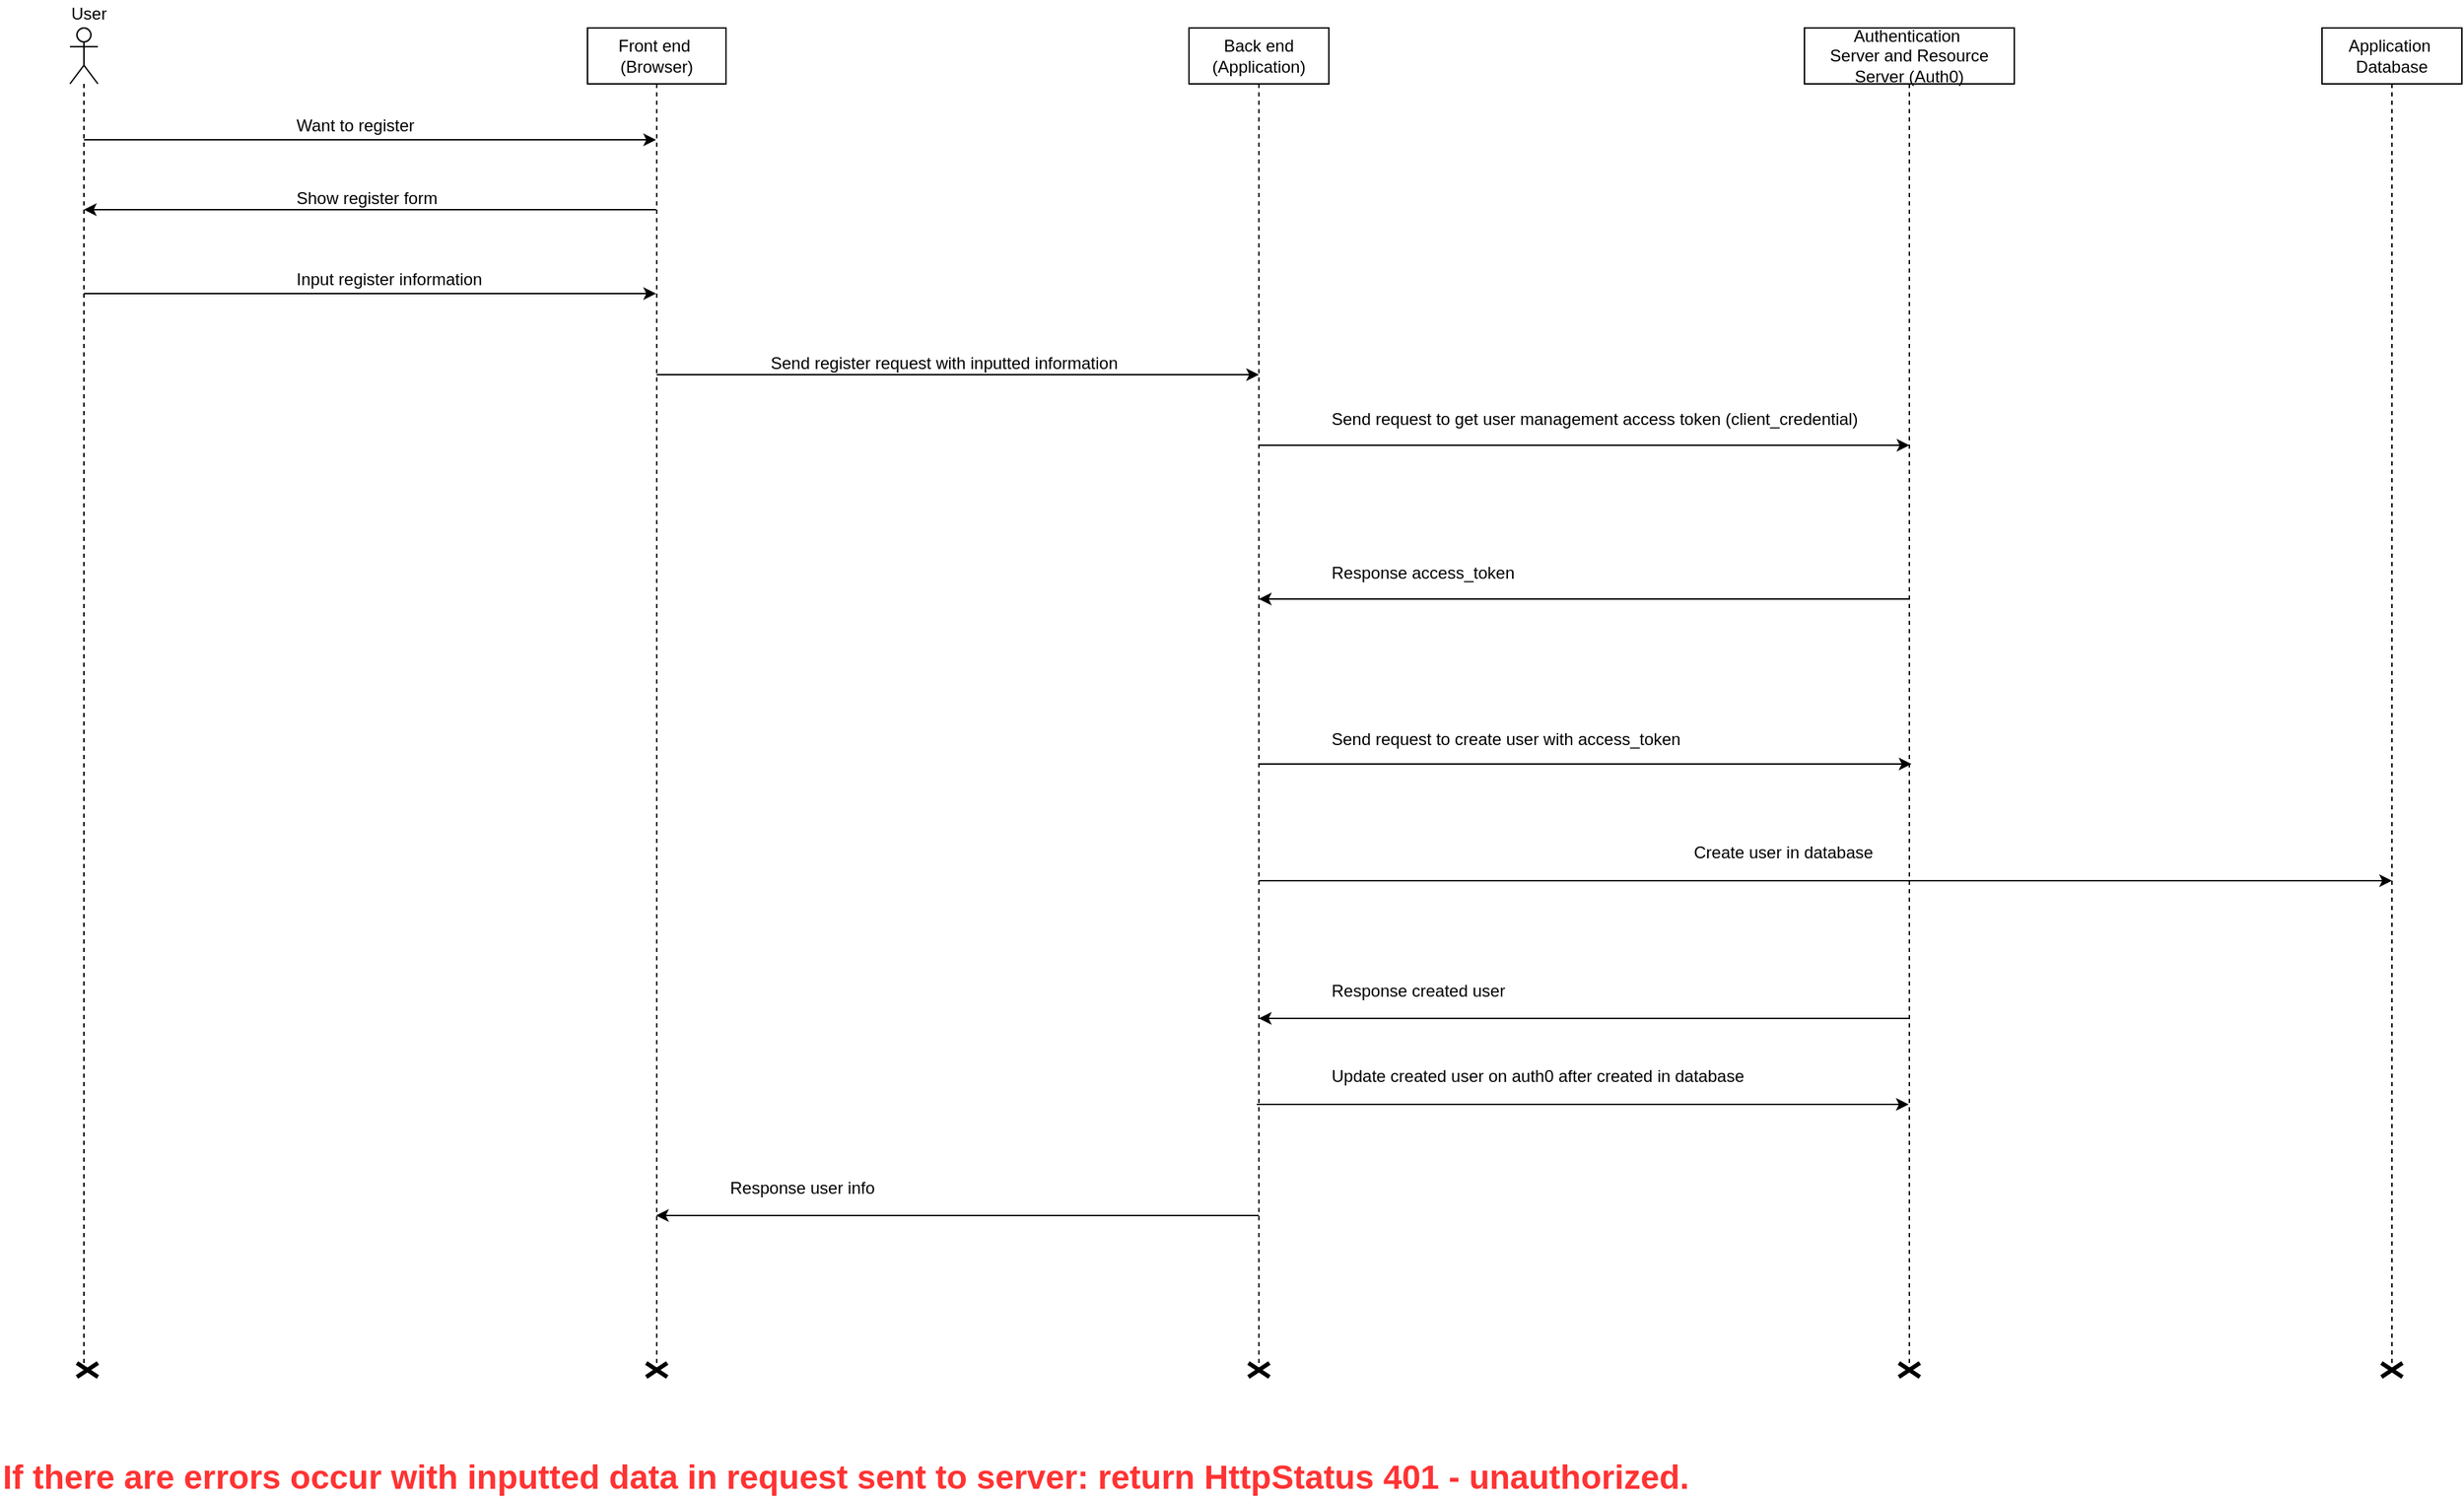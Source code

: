 <mxfile version="10.7.7" type="github"><diagram id="2OAwL4X8uFUqC862RArZ" name="Page-1"><mxGraphModel dx="1392" dy="787" grid="1" gridSize="10" guides="1" tooltips="1" connect="1" arrows="1" fold="1" page="1" pageScale="1" pageWidth="827" pageHeight="1169" math="0" shadow="0"><root><mxCell id="0"/><mxCell id="1" parent="0"/><mxCell id="WNzpWHWO0FQ1tFdBG7sb-1" style="edgeStyle=orthogonalEdgeStyle;rounded=0;orthogonalLoop=1;jettySize=auto;html=1;" parent="1" edge="1"><mxGeometry relative="1" as="geometry"><Array as="points"><mxPoint x="790.5" y="288"/><mxPoint x="790.5" y="288"/></Array><mxPoint x="569.5" y="288" as="sourcePoint"/><mxPoint x="1000" y="288" as="targetPoint"/></mxGeometry></mxCell><mxCell id="WNzpWHWO0FQ1tFdBG7sb-35" style="edgeStyle=orthogonalEdgeStyle;rounded=0;orthogonalLoop=1;jettySize=auto;html=1;" parent="1" source="WNzpWHWO0FQ1tFdBG7sb-2" target="WNzpWHWO0FQ1tFdBG7sb-14" edge="1"><mxGeometry relative="1" as="geometry"><Array as="points"><mxPoint x="490" y="170"/><mxPoint x="490" y="170"/></Array></mxGeometry></mxCell><mxCell id="WNzpWHWO0FQ1tFdBG7sb-2" value="Front end&amp;nbsp;&lt;br&gt;(Browser)&lt;br&gt;" style="shape=umlLifeline;perimeter=lifelinePerimeter;whiteSpace=wrap;html=1;container=1;collapsible=0;recursiveResize=0;outlineConnect=0;" parent="1" vertex="1"><mxGeometry x="520" y="40" width="99" height="960" as="geometry"/></mxCell><mxCell id="WNzpWHWO0FQ1tFdBG7sb-3" style="edgeStyle=orthogonalEdgeStyle;rounded=0;orthogonalLoop=1;jettySize=auto;html=1;" parent="1" edge="1"><mxGeometry relative="1" as="geometry"><Array as="points"><mxPoint x="1220.5" y="448.5"/><mxPoint x="1220.5" y="448.5"/></Array><mxPoint x="1465" y="448.5" as="sourcePoint"/><mxPoint x="1000" y="448.5" as="targetPoint"/></mxGeometry></mxCell><mxCell id="WNzpWHWO0FQ1tFdBG7sb-4" style="edgeStyle=orthogonalEdgeStyle;rounded=0;orthogonalLoop=1;jettySize=auto;html=1;" parent="1" edge="1"><mxGeometry relative="1" as="geometry"><Array as="points"><mxPoint x="1310.5" y="748.5"/><mxPoint x="1310.5" y="748.5"/></Array><mxPoint x="1465" y="748.5" as="sourcePoint"/><mxPoint x="1000" y="748.5" as="targetPoint"/></mxGeometry></mxCell><mxCell id="WNzpWHWO0FQ1tFdBG7sb-5" value="Authentication&amp;nbsp;&lt;br&gt;Server and Resource Server (Auth0)&lt;br&gt;" style="shape=umlLifeline;perimeter=lifelinePerimeter;whiteSpace=wrap;html=1;container=1;collapsible=0;recursiveResize=0;outlineConnect=0;" parent="1" vertex="1"><mxGeometry x="1390" y="40" width="150" height="960" as="geometry"/></mxCell><mxCell id="WNzpWHWO0FQ1tFdBG7sb-7" style="edgeStyle=orthogonalEdgeStyle;rounded=0;orthogonalLoop=1;jettySize=auto;html=1;" parent="1" edge="1"><mxGeometry relative="1" as="geometry"><Array as="points"><mxPoint x="1230.5" y="338.5"/><mxPoint x="1230.5" y="338.5"/></Array><mxPoint x="1000" y="338.5" as="sourcePoint"/><mxPoint x="1465" y="338.5" as="targetPoint"/></mxGeometry></mxCell><mxCell id="WNzpWHWO0FQ1tFdBG7sb-8" style="edgeStyle=orthogonalEdgeStyle;rounded=0;orthogonalLoop=1;jettySize=auto;html=1;" parent="1" edge="1"><mxGeometry relative="1" as="geometry"><Array as="points"><mxPoint x="920" y="889.5"/><mxPoint x="920" y="889.5"/></Array><mxPoint x="1000" y="889.5" as="sourcePoint"/><mxPoint x="569" y="889.5" as="targetPoint"/></mxGeometry></mxCell><mxCell id="WNzpWHWO0FQ1tFdBG7sb-9" style="edgeStyle=orthogonalEdgeStyle;rounded=0;orthogonalLoop=1;jettySize=auto;html=1;" parent="1" edge="1"><mxGeometry relative="1" as="geometry"><mxPoint x="1810" y="650" as="targetPoint"/><Array as="points"><mxPoint x="1670.5" y="650"/><mxPoint x="1670.5" y="650"/></Array><mxPoint x="1000" y="650" as="sourcePoint"/></mxGeometry></mxCell><mxCell id="WNzpWHWO0FQ1tFdBG7sb-10" value="Back end&lt;br&gt;(Application)&lt;br&gt;" style="shape=umlLifeline;perimeter=lifelinePerimeter;whiteSpace=wrap;html=1;container=1;collapsible=0;recursiveResize=0;outlineConnect=0;" parent="1" vertex="1"><mxGeometry x="950" y="40" width="100" height="960" as="geometry"/></mxCell><mxCell id="WNzpWHWO0FQ1tFdBG7sb-11" value="Want to register&lt;br&gt;&lt;br&gt;" style="text;html=1;resizable=0;points=[];autosize=1;align=left;verticalAlign=top;spacingTop=-4;" parent="1" vertex="1"><mxGeometry x="310" y="100" width="100" height="30" as="geometry"/></mxCell><mxCell id="WNzpWHWO0FQ1tFdBG7sb-12" value="Send register request with inputted information&lt;br&gt;" style="text;html=1;resizable=0;points=[];autosize=1;align=left;verticalAlign=top;spacingTop=-4;" parent="1" vertex="1"><mxGeometry x="648.5" y="270" width="260" height="20" as="geometry"/></mxCell><mxCell id="WNzpWHWO0FQ1tFdBG7sb-13" value="Response created user&lt;br&gt;" style="text;html=1;resizable=0;points=[];autosize=1;align=left;verticalAlign=top;spacingTop=-4;" parent="1" vertex="1"><mxGeometry x="1050" y="718.5" width="140" height="20" as="geometry"/></mxCell><mxCell id="WNzpWHWO0FQ1tFdBG7sb-34" style="edgeStyle=orthogonalEdgeStyle;rounded=0;orthogonalLoop=1;jettySize=auto;html=1;" parent="1" source="WNzpWHWO0FQ1tFdBG7sb-14" target="WNzpWHWO0FQ1tFdBG7sb-2" edge="1"><mxGeometry relative="1" as="geometry"><mxPoint x="560" y="130" as="targetPoint"/><Array as="points"><mxPoint x="440" y="120"/><mxPoint x="440" y="120"/></Array></mxGeometry></mxCell><mxCell id="WNzpWHWO0FQ1tFdBG7sb-37" style="edgeStyle=orthogonalEdgeStyle;rounded=0;orthogonalLoop=1;jettySize=auto;html=1;" parent="1" source="WNzpWHWO0FQ1tFdBG7sb-14" target="WNzpWHWO0FQ1tFdBG7sb-2" edge="1"><mxGeometry relative="1" as="geometry"><Array as="points"><mxPoint x="400" y="230"/><mxPoint x="400" y="230"/></Array></mxGeometry></mxCell><mxCell id="WNzpWHWO0FQ1tFdBG7sb-14" value="" style="shape=umlLifeline;participant=umlActor;perimeter=lifelinePerimeter;whiteSpace=wrap;html=1;container=1;collapsible=0;recursiveResize=0;verticalAlign=top;spacingTop=36;labelBackgroundColor=#ffffff;outlineConnect=0;" parent="1" vertex="1"><mxGeometry x="150" y="40" width="20" height="960" as="geometry"/></mxCell><mxCell id="WNzpWHWO0FQ1tFdBG7sb-15" value="User&amp;nbsp;&lt;br&gt;" style="text;html=1;resizable=0;points=[];autosize=1;align=left;verticalAlign=top;spacingTop=-4;" parent="1" vertex="1"><mxGeometry x="149" y="20" width="40" height="20" as="geometry"/></mxCell><mxCell id="WNzpWHWO0FQ1tFdBG7sb-17" value="Response access_token&lt;br&gt;&lt;br&gt;" style="text;html=1;resizable=0;points=[];autosize=1;align=left;verticalAlign=top;spacingTop=-4;" parent="1" vertex="1"><mxGeometry x="1050" y="419.5" width="150" height="30" as="geometry"/></mxCell><mxCell id="WNzpWHWO0FQ1tFdBG7sb-18" style="edgeStyle=orthogonalEdgeStyle;rounded=0;orthogonalLoop=1;jettySize=auto;html=1;" parent="1" edge="1"><mxGeometry relative="1" as="geometry"><mxPoint x="1000.5" y="566.5" as="sourcePoint"/><mxPoint x="1466.5" y="566.5" as="targetPoint"/><Array as="points"><mxPoint x="1231.5" y="566.5"/><mxPoint x="1231.5" y="566.5"/></Array></mxGeometry></mxCell><mxCell id="WNzpWHWO0FQ1tFdBG7sb-19" value="Send request to create user with access_token" style="text;html=1;resizable=0;points=[];autosize=1;align=left;verticalAlign=top;spacingTop=-4;" parent="1" vertex="1"><mxGeometry x="1050" y="538.5" width="260" height="20" as="geometry"/></mxCell><mxCell id="WNzpWHWO0FQ1tFdBG7sb-20" value="Application&amp;nbsp;&lt;br&gt;Database&lt;br&gt;" style="shape=umlLifeline;perimeter=lifelinePerimeter;whiteSpace=wrap;html=1;container=1;collapsible=0;recursiveResize=0;outlineConnect=0;" parent="1" vertex="1"><mxGeometry x="1760" y="40" width="100" height="960" as="geometry"/></mxCell><mxCell id="WNzpWHWO0FQ1tFdBG7sb-21" value="Create user in database&amp;nbsp;&lt;br&gt;" style="text;html=1;resizable=0;points=[];autosize=1;align=left;verticalAlign=top;spacingTop=-4;" parent="1" vertex="1"><mxGeometry x="1309" y="620" width="150" height="20" as="geometry"/></mxCell><mxCell id="WNzpWHWO0FQ1tFdBG7sb-22" value="Response user info&lt;br&gt;" style="text;html=1;resizable=0;points=[];autosize=1;align=left;verticalAlign=top;spacingTop=-4;" parent="1" vertex="1"><mxGeometry x="620" y="860" width="120" height="20" as="geometry"/></mxCell><mxCell id="WNzpWHWO0FQ1tFdBG7sb-23" value="&lt;font style=&quot;font-size: 24px&quot; color=&quot;#ff3333&quot;&gt;If there are errors occur with inputted data in request sent to server: return HttpStatus 401 - unauthorized.&lt;/font&gt;&lt;br&gt;" style="text;html=1;resizable=0;points=[];autosize=1;align=left;verticalAlign=top;spacingTop=-4;fontStyle=1" parent="1" vertex="1"><mxGeometry x="100" y="1060" width="1130" height="20" as="geometry"/></mxCell><mxCell id="WNzpWHWO0FQ1tFdBG7sb-25" value="" style="shape=umlDestroy;whiteSpace=wrap;html=1;strokeWidth=3;" parent="1" vertex="1"><mxGeometry x="1457.5" y="995" width="15" height="10" as="geometry"/></mxCell><mxCell id="WNzpWHWO0FQ1tFdBG7sb-26" value="" style="shape=umlDestroy;whiteSpace=wrap;html=1;strokeWidth=3;" parent="1" vertex="1"><mxGeometry x="1802.5" y="995" width="15" height="10" as="geometry"/></mxCell><mxCell id="WNzpWHWO0FQ1tFdBG7sb-27" value="" style="shape=umlDestroy;whiteSpace=wrap;html=1;strokeWidth=3;" parent="1" vertex="1"><mxGeometry x="992.5" y="995" width="15" height="10" as="geometry"/></mxCell><mxCell id="WNzpWHWO0FQ1tFdBG7sb-28" value="" style="shape=umlDestroy;whiteSpace=wrap;html=1;strokeWidth=3;" parent="1" vertex="1"><mxGeometry x="155" y="995" width="15" height="10" as="geometry"/></mxCell><mxCell id="WNzpWHWO0FQ1tFdBG7sb-29" style="edgeStyle=orthogonalEdgeStyle;rounded=0;orthogonalLoop=1;jettySize=auto;html=1;" parent="1" edge="1"><mxGeometry relative="1" as="geometry"><mxPoint x="998.5" y="810" as="sourcePoint"/><mxPoint x="1464.5" y="810" as="targetPoint"/><Array as="points"><mxPoint x="1229.5" y="809.5"/><mxPoint x="1229.5" y="809.5"/></Array></mxGeometry></mxCell><mxCell id="WNzpWHWO0FQ1tFdBG7sb-30" value="Update created user on auth0 after created in database&lt;br&gt;&lt;br&gt;" style="text;html=1;resizable=0;points=[];autosize=1;align=left;verticalAlign=top;spacingTop=-4;" parent="1" vertex="1"><mxGeometry x="1050" y="780" width="310" height="30" as="geometry"/></mxCell><mxCell id="WNzpWHWO0FQ1tFdBG7sb-31" value="" style="shape=umlDestroy;whiteSpace=wrap;html=1;strokeWidth=3;" parent="1" vertex="1"><mxGeometry x="562" y="995" width="15" height="10" as="geometry"/></mxCell><mxCell id="WNzpWHWO0FQ1tFdBG7sb-36" value="Show register form&lt;br&gt;&lt;br&gt;" style="text;html=1;resizable=0;points=[];autosize=1;align=left;verticalAlign=top;spacingTop=-4;" parent="1" vertex="1"><mxGeometry x="310" y="152" width="120" height="30" as="geometry"/></mxCell><mxCell id="WNzpWHWO0FQ1tFdBG7sb-38" value="Input register information&lt;br&gt;&lt;br&gt;" style="text;html=1;resizable=0;points=[];autosize=1;align=left;verticalAlign=top;spacingTop=-4;" parent="1" vertex="1"><mxGeometry x="310" y="210" width="150" height="30" as="geometry"/></mxCell><mxCell id="kqNxGmJ0MGjygokP4JFZ-1" value="Send request to get user management access token (client_credential)&lt;br&gt;" style="text;html=1;resizable=0;points=[];autosize=1;align=left;verticalAlign=top;spacingTop=-4;" parent="1" vertex="1"><mxGeometry x="1050" y="310" width="390" height="20" as="geometry"/></mxCell></root></mxGraphModel></diagram></mxfile>